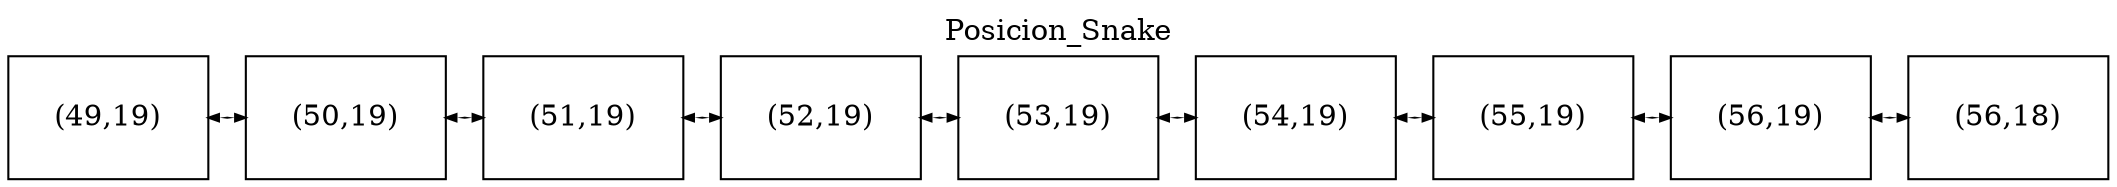 digraph Lista_Snake{
 label=Posicion_Snake; 
 labelloc=t; 
node[margin=0.3 fontcolor=black shape=box];
{rank=same;
 <lista_doble.NodeLD object at 0x7f71b76cba20>[label="(49,19)"];
<lista_doble.NodeLD object at 0x7f71b76bccc0>[label="(50,19)"];
<lista_doble.NodeLD object at 0x7f71b76cb780>[label="(51,19)"];
<lista_doble.NodeLD object at 0x7f71b76bcd30>[label="(52,19)"];
<lista_doble.NodeLD object at 0x7f71b76cb940>[label="(53,19)"];
<lista_doble.NodeLD object at 0x7f71b76bcc88>[label="(54,19)"];
<lista_doble.NodeLD object at 0x7f71b76bcc18>[label="(55,19)"];
<lista_doble.NodeLD object at 0x7f71b76bce80>[label="(56,19)"];
<lista_doble.NodeLD object at 0x7f71b76bccf8>[label="(56,18)"];
<lista_doble.NodeLD object at 0x7f71b76cba20>-><lista_doble.NodeLD object at 0x7f71b76bccc0>-><lista_doble.NodeLD object at 0x7f71b76cb780>-><lista_doble.NodeLD object at 0x7f71b76bcd30>-><lista_doble.NodeLD object at 0x7f71b76cb940>-><lista_doble.NodeLD object at 0x7f71b76bcc88>-><lista_doble.NodeLD object at 0x7f71b76bcc18>-><lista_doble.NodeLD object at 0x7f71b76bce80>-><lista_doble.NodeLD object at 0x7f71b76bccf8>
[dir=both style=tapered arrowsize=0.5 penwidth=1 color=black];
} }